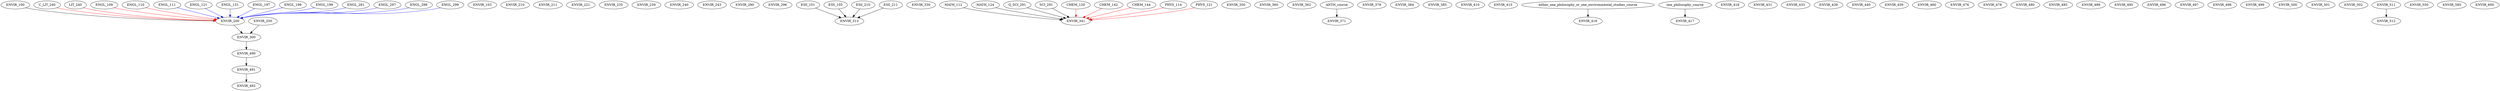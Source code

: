 digraph G {
    ENVIR_100;
    ENVIR_103;
    edge [color=black];
    ENVIR_100 -> ENVIR_200;
    edge [color=red];
    C_LIT_240 -> ENVIR_200;
    LIT_240 -> ENVIR_200;
    ENGL_109 -> ENVIR_200;
    ENGL_110 -> ENVIR_200;
    edge [color=blue];
    ENGL_111 -> ENVIR_200;
    ENGL_121 -> ENVIR_200;
    ENGL_131 -> ENVIR_200;
    ENGL_197 -> ENVIR_200;
    ENGL_198 -> ENVIR_200;
    ENGL_199 -> ENVIR_200;
    ENGL_281 -> ENVIR_200;
    ENGL_297 -> ENVIR_200;
    ENGL_298 -> ENVIR_200;
    ENGL_299 -> ENVIR_200;
    ENVIR_210;
    ENVIR_211;
    ENVIR_221;
    ENVIR_235;
    ENVIR_239;
    ENVIR_240;
    ENVIR_243;
    ENVIR_250;
    ENVIR_280;
    ENVIR_296;
    edge [color=black];
    ENVIR_200 -> ENVIR_300;
    ENVIR_250 -> ENVIR_300;
    edge [color=black];
    ESS_101 -> ENVIR_313;
    ESS_105 -> ENVIR_313;
    ESS_210 -> ENVIR_313;
    ESS_211 -> ENVIR_313;
    ENVIR_330;
    edge [color=black];
    MATH_112 -> ENVIR_341;
    MATH_124 -> ENVIR_341;
    Q_SCI_291 -> ENVIR_341;
    SCI_291 -> ENVIR_341;
    edge [color=red];
    CHEM_120 -> ENVIR_341;
    CHEM_142 -> ENVIR_341;
    CHEM_144 -> ENVIR_341;
    PHYS_114 -> ENVIR_341;
    PHYS_121 -> ENVIR_341;
    ENVIR_350;
    ENVIR_360;
    ENVIR_362;
    edge [color=black];
    ANTH_course -> ENVIR_371;
    ENVIR_379;
    ENVIR_384;
    ENVIR_385;
    ENVIR_410;
    ENVIR_415;
    edge [color=black];
    either_one_philosophy_or_one_environmental_studies_course -> ENVIR_416;
    edge [color=black];
    one_philosophy_course -> ENVIR_417;
    ENVIR_418;
    ENVIR_431;
    ENVIR_433;
    ENVIR_439;
    ENVIR_440;
    ENVIR_459;
    ENVIR_460;
    ENVIR_476;
    ENVIR_478;
    ENVIR_480;
    ENVIR_485;
    ENVIR_489;
    edge [color=black];
    ENVIR_300 -> ENVIR_490;
    edge [color=black];
    ENVIR_490 -> ENVIR_491;
    edge [color=black];
    ENVIR_491 -> ENVIR_492;
    ENVIR_495;
    ENVIR_496;
    ENVIR_497;
    ENVIR_498;
    ENVIR_499;
    ENVIR_500;
    ENVIR_501;
    ENVIR_502;
    ENVIR_511;
    edge [color=black];
    ENVIR_511 -> ENVIR_512;
    ENVIR_550;
    ENVIR_585;
    ENVIR_600;
}

